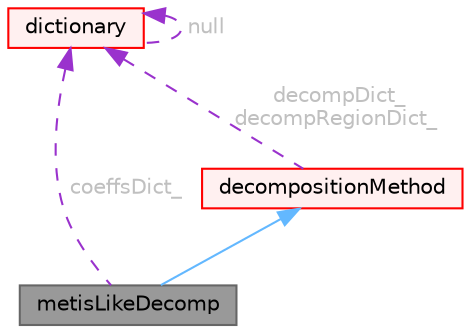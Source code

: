 digraph "metisLikeDecomp"
{
 // LATEX_PDF_SIZE
  bgcolor="transparent";
  edge [fontname=Helvetica,fontsize=10,labelfontname=Helvetica,labelfontsize=10];
  node [fontname=Helvetica,fontsize=10,shape=box,height=0.2,width=0.4];
  Node1 [id="Node000001",label="metisLikeDecomp",height=0.2,width=0.4,color="gray40", fillcolor="grey60", style="filled", fontcolor="black",tooltip="Domain decomposition using METIS-like data structures."];
  Node2 -> Node1 [id="edge1_Node000001_Node000002",dir="back",color="steelblue1",style="solid",tooltip=" "];
  Node2 [id="Node000002",label="decompositionMethod",height=0.2,width=0.4,color="red", fillcolor="#FFF0F0", style="filled",URL="$classFoam_1_1decompositionMethod.html",tooltip="Abstract base class for domain decomposition."];
  Node3 -> Node2 [id="edge2_Node000002_Node000003",dir="back",color="darkorchid3",style="dashed",tooltip=" ",label=" decompDict_\ndecompRegionDict_",fontcolor="grey" ];
  Node3 [id="Node000003",label="dictionary",height=0.2,width=0.4,color="red", fillcolor="#FFF0F0", style="filled",URL="$classFoam_1_1dictionary.html",tooltip="A list of keyword definitions, which are a keyword followed by a number of values (eg,..."];
  Node3 -> Node3 [id="edge3_Node000003_Node000003",dir="back",color="darkorchid3",style="dashed",tooltip=" ",label=" null",fontcolor="grey" ];
  Node3 -> Node1 [id="edge4_Node000001_Node000003",dir="back",color="darkorchid3",style="dashed",tooltip=" ",label=" coeffsDict_",fontcolor="grey" ];
}
